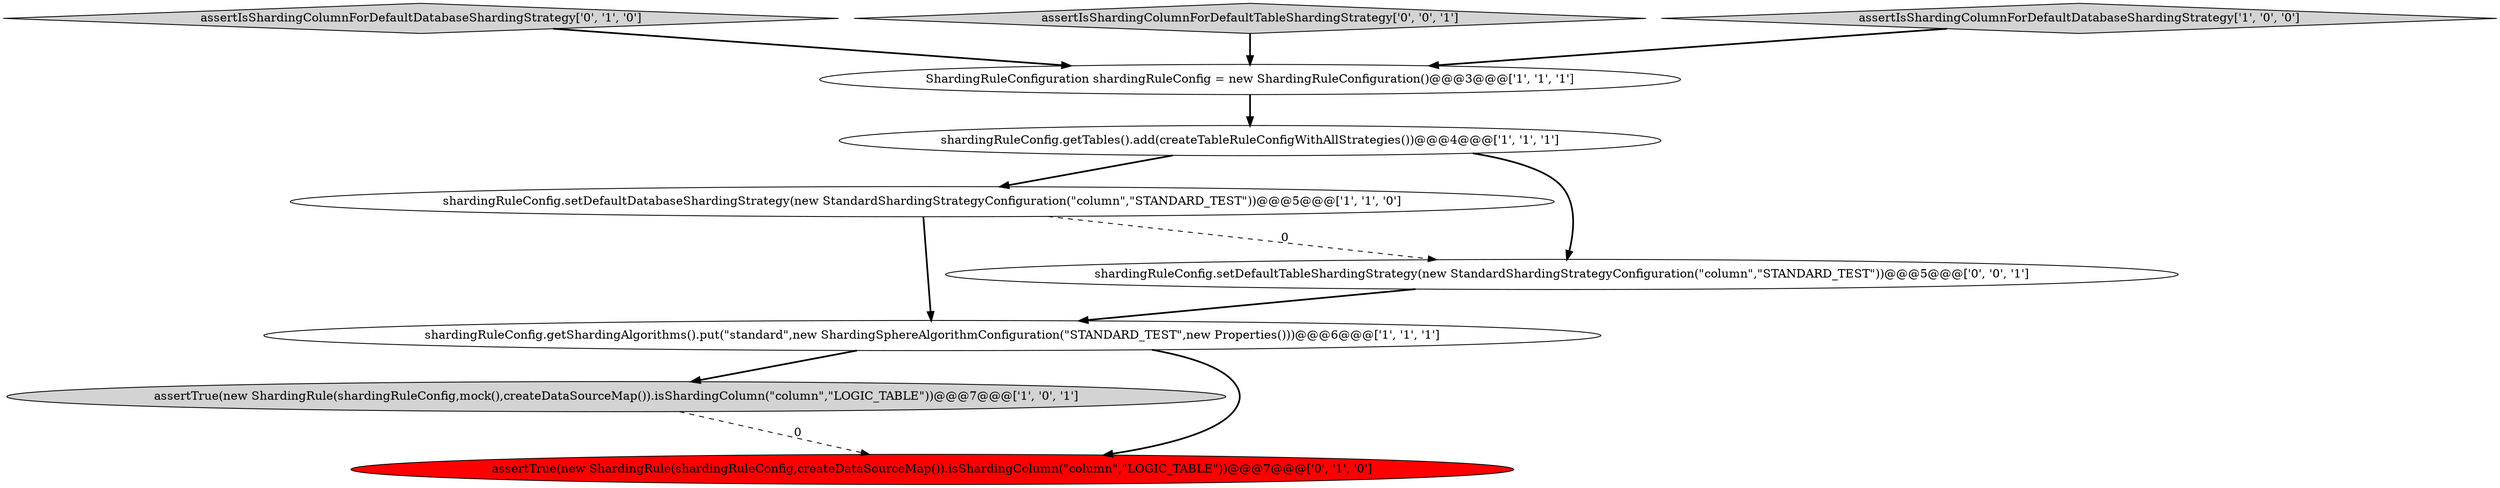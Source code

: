 digraph {
7 [style = filled, label = "assertIsShardingColumnForDefaultDatabaseShardingStrategy['0', '1', '0']", fillcolor = lightgray, shape = diamond image = "AAA0AAABBB2BBB"];
5 [style = filled, label = "shardingRuleConfig.getShardingAlgorithms().put(\"standard\",new ShardingSphereAlgorithmConfiguration(\"STANDARD_TEST\",new Properties()))@@@6@@@['1', '1', '1']", fillcolor = white, shape = ellipse image = "AAA0AAABBB1BBB"];
1 [style = filled, label = "shardingRuleConfig.getTables().add(createTableRuleConfigWithAllStrategies())@@@4@@@['1', '1', '1']", fillcolor = white, shape = ellipse image = "AAA0AAABBB1BBB"];
2 [style = filled, label = "assertTrue(new ShardingRule(shardingRuleConfig,mock(),createDataSourceMap()).isShardingColumn(\"column\",\"LOGIC_TABLE\"))@@@7@@@['1', '0', '1']", fillcolor = lightgray, shape = ellipse image = "AAA0AAABBB1BBB"];
4 [style = filled, label = "shardingRuleConfig.setDefaultDatabaseShardingStrategy(new StandardShardingStrategyConfiguration(\"column\",\"STANDARD_TEST\"))@@@5@@@['1', '1', '0']", fillcolor = white, shape = ellipse image = "AAA0AAABBB1BBB"];
9 [style = filled, label = "shardingRuleConfig.setDefaultTableShardingStrategy(new StandardShardingStrategyConfiguration(\"column\",\"STANDARD_TEST\"))@@@5@@@['0', '0', '1']", fillcolor = white, shape = ellipse image = "AAA0AAABBB3BBB"];
6 [style = filled, label = "assertTrue(new ShardingRule(shardingRuleConfig,createDataSourceMap()).isShardingColumn(\"column\",\"LOGIC_TABLE\"))@@@7@@@['0', '1', '0']", fillcolor = red, shape = ellipse image = "AAA1AAABBB2BBB"];
0 [style = filled, label = "ShardingRuleConfiguration shardingRuleConfig = new ShardingRuleConfiguration()@@@3@@@['1', '1', '1']", fillcolor = white, shape = ellipse image = "AAA0AAABBB1BBB"];
8 [style = filled, label = "assertIsShardingColumnForDefaultTableShardingStrategy['0', '0', '1']", fillcolor = lightgray, shape = diamond image = "AAA0AAABBB3BBB"];
3 [style = filled, label = "assertIsShardingColumnForDefaultDatabaseShardingStrategy['1', '0', '0']", fillcolor = lightgray, shape = diamond image = "AAA0AAABBB1BBB"];
9->5 [style = bold, label=""];
8->0 [style = bold, label=""];
4->9 [style = dashed, label="0"];
5->2 [style = bold, label=""];
1->4 [style = bold, label=""];
7->0 [style = bold, label=""];
1->9 [style = bold, label=""];
5->6 [style = bold, label=""];
4->5 [style = bold, label=""];
0->1 [style = bold, label=""];
3->0 [style = bold, label=""];
2->6 [style = dashed, label="0"];
}
